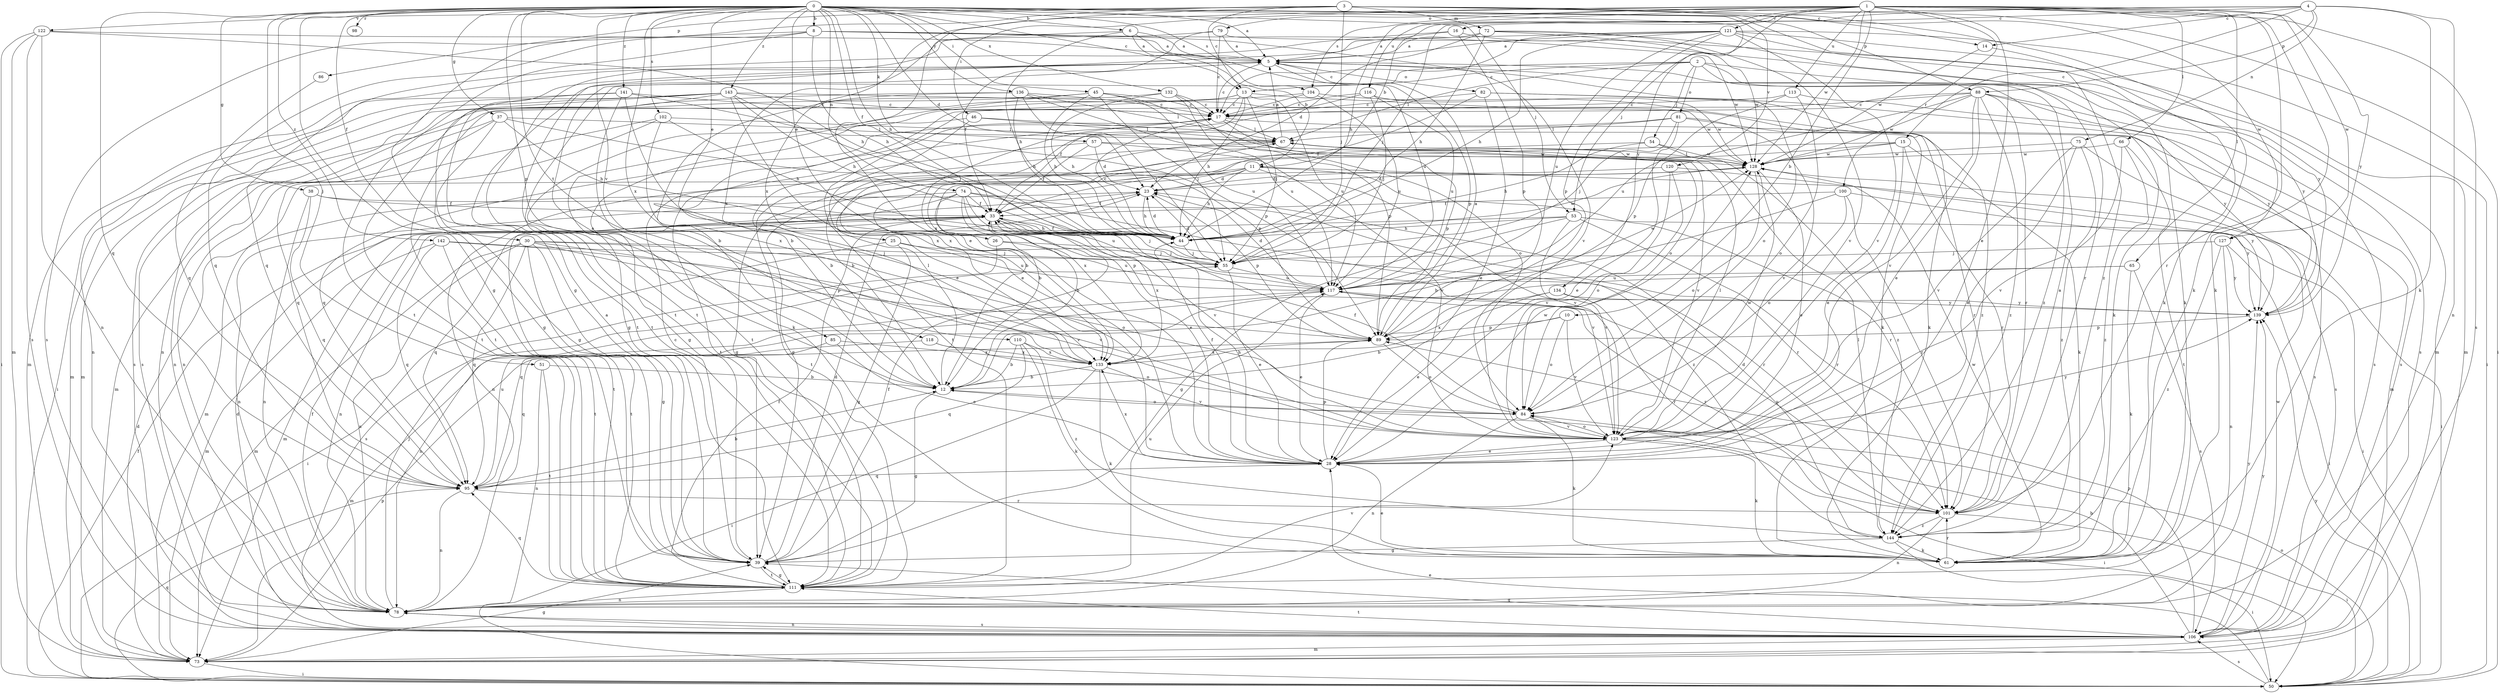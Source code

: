 strict digraph  {
0;
1;
2;
3;
4;
5;
6;
8;
10;
11;
12;
13;
14;
15;
16;
17;
23;
25;
26;
28;
30;
33;
37;
38;
39;
44;
45;
46;
50;
51;
53;
54;
55;
57;
61;
65;
66;
67;
72;
73;
74;
75;
78;
79;
81;
82;
84;
85;
86;
88;
89;
95;
98;
100;
101;
102;
104;
106;
110;
111;
113;
116;
117;
118;
120;
121;
122;
123;
127;
128;
132;
133;
134;
136;
139;
141;
142;
143;
144;
0 -> 5  [label=a];
0 -> 6  [label=b];
0 -> 8  [label=b];
0 -> 13  [label=c];
0 -> 23  [label=d];
0 -> 25  [label=e];
0 -> 26  [label=e];
0 -> 30  [label=f];
0 -> 33  [label=f];
0 -> 37  [label=g];
0 -> 38  [label=g];
0 -> 39  [label=g];
0 -> 44  [label=h];
0 -> 45  [label=i];
0 -> 51  [label=j];
0 -> 53  [label=j];
0 -> 57  [label=k];
0 -> 74  [label=n];
0 -> 85  [label=p];
0 -> 95  [label=q];
0 -> 98  [label=r];
0 -> 102  [label=s];
0 -> 104  [label=s];
0 -> 110  [label=t];
0 -> 118  [label=v];
0 -> 120  [label=v];
0 -> 127  [label=w];
0 -> 132  [label=x];
0 -> 133  [label=x];
0 -> 134  [label=y];
0 -> 136  [label=y];
0 -> 141  [label=z];
0 -> 142  [label=z];
0 -> 143  [label=z];
0 -> 144  [label=z];
1 -> 10  [label=b];
1 -> 28  [label=e];
1 -> 44  [label=h];
1 -> 46  [label=i];
1 -> 53  [label=j];
1 -> 61  [label=k];
1 -> 65  [label=l];
1 -> 66  [label=l];
1 -> 79  [label=o];
1 -> 100  [label=r];
1 -> 101  [label=r];
1 -> 104  [label=s];
1 -> 106  [label=s];
1 -> 113  [label=u];
1 -> 116  [label=u];
1 -> 121  [label=v];
1 -> 127  [label=w];
1 -> 128  [label=w];
1 -> 133  [label=x];
1 -> 139  [label=y];
2 -> 13  [label=c];
2 -> 54  [label=j];
2 -> 61  [label=k];
2 -> 67  [label=l];
2 -> 81  [label=o];
2 -> 106  [label=s];
2 -> 111  [label=t];
2 -> 139  [label=y];
3 -> 13  [label=c];
3 -> 14  [label=c];
3 -> 28  [label=e];
3 -> 39  [label=g];
3 -> 50  [label=i];
3 -> 55  [label=j];
3 -> 61  [label=k];
3 -> 72  [label=m];
3 -> 86  [label=p];
3 -> 88  [label=p];
3 -> 122  [label=v];
4 -> 11  [label=b];
4 -> 14  [label=c];
4 -> 15  [label=c];
4 -> 16  [label=c];
4 -> 55  [label=j];
4 -> 61  [label=k];
4 -> 75  [label=n];
4 -> 78  [label=n];
4 -> 88  [label=p];
5 -> 17  [label=c];
5 -> 73  [label=m];
5 -> 82  [label=o];
5 -> 84  [label=o];
5 -> 89  [label=p];
5 -> 111  [label=t];
5 -> 144  [label=z];
6 -> 5  [label=a];
6 -> 11  [label=b];
6 -> 44  [label=h];
6 -> 117  [label=u];
6 -> 133  [label=x];
8 -> 5  [label=a];
8 -> 44  [label=h];
8 -> 95  [label=q];
8 -> 106  [label=s];
8 -> 111  [label=t];
8 -> 123  [label=v];
8 -> 128  [label=w];
10 -> 12  [label=b];
10 -> 84  [label=o];
10 -> 89  [label=p];
10 -> 123  [label=v];
11 -> 12  [label=b];
11 -> 23  [label=d];
11 -> 44  [label=h];
11 -> 50  [label=i];
11 -> 78  [label=n];
11 -> 101  [label=r];
11 -> 123  [label=v];
11 -> 133  [label=x];
12 -> 5  [label=a];
12 -> 39  [label=g];
12 -> 67  [label=l];
12 -> 84  [label=o];
13 -> 17  [label=c];
13 -> 33  [label=f];
13 -> 44  [label=h];
13 -> 55  [label=j];
13 -> 73  [label=m];
13 -> 111  [label=t];
13 -> 117  [label=u];
13 -> 144  [label=z];
14 -> 61  [label=k];
14 -> 128  [label=w];
15 -> 12  [label=b];
15 -> 28  [label=e];
15 -> 39  [label=g];
15 -> 61  [label=k];
15 -> 101  [label=r];
15 -> 128  [label=w];
16 -> 5  [label=a];
16 -> 73  [label=m];
16 -> 89  [label=p];
16 -> 95  [label=q];
17 -> 67  [label=l];
17 -> 89  [label=p];
17 -> 95  [label=q];
17 -> 106  [label=s];
17 -> 111  [label=t];
23 -> 33  [label=f];
23 -> 44  [label=h];
23 -> 89  [label=p];
25 -> 39  [label=g];
25 -> 50  [label=i];
25 -> 55  [label=j];
25 -> 117  [label=u];
26 -> 55  [label=j];
26 -> 106  [label=s];
26 -> 117  [label=u];
28 -> 33  [label=f];
28 -> 44  [label=h];
28 -> 89  [label=p];
28 -> 95  [label=q];
28 -> 128  [label=w];
28 -> 133  [label=x];
30 -> 39  [label=g];
30 -> 55  [label=j];
30 -> 73  [label=m];
30 -> 78  [label=n];
30 -> 84  [label=o];
30 -> 89  [label=p];
30 -> 95  [label=q];
30 -> 111  [label=t];
30 -> 123  [label=v];
33 -> 44  [label=h];
33 -> 55  [label=j];
33 -> 73  [label=m];
33 -> 78  [label=n];
33 -> 101  [label=r];
33 -> 123  [label=v];
33 -> 133  [label=x];
37 -> 39  [label=g];
37 -> 44  [label=h];
37 -> 67  [label=l];
37 -> 73  [label=m];
37 -> 78  [label=n];
37 -> 89  [label=p];
38 -> 33  [label=f];
38 -> 78  [label=n];
38 -> 95  [label=q];
38 -> 123  [label=v];
39 -> 5  [label=a];
39 -> 17  [label=c];
39 -> 23  [label=d];
39 -> 33  [label=f];
39 -> 111  [label=t];
44 -> 17  [label=c];
44 -> 23  [label=d];
44 -> 33  [label=f];
44 -> 55  [label=j];
44 -> 128  [label=w];
45 -> 17  [label=c];
45 -> 39  [label=g];
45 -> 44  [label=h];
45 -> 55  [label=j];
45 -> 78  [label=n];
45 -> 84  [label=o];
45 -> 117  [label=u];
46 -> 39  [label=g];
46 -> 67  [label=l];
46 -> 73  [label=m];
46 -> 133  [label=x];
50 -> 28  [label=e];
50 -> 33  [label=f];
50 -> 84  [label=o];
50 -> 95  [label=q];
50 -> 106  [label=s];
50 -> 139  [label=y];
51 -> 12  [label=b];
51 -> 78  [label=n];
51 -> 111  [label=t];
53 -> 39  [label=g];
53 -> 44  [label=h];
53 -> 50  [label=i];
53 -> 95  [label=q];
53 -> 101  [label=r];
53 -> 123  [label=v];
54 -> 39  [label=g];
54 -> 44  [label=h];
54 -> 128  [label=w];
54 -> 144  [label=z];
55 -> 23  [label=d];
55 -> 28  [label=e];
55 -> 117  [label=u];
57 -> 12  [label=b];
57 -> 23  [label=d];
57 -> 33  [label=f];
57 -> 123  [label=v];
57 -> 128  [label=w];
61 -> 28  [label=e];
61 -> 101  [label=r];
61 -> 128  [label=w];
65 -> 61  [label=k];
65 -> 95  [label=q];
65 -> 106  [label=s];
65 -> 117  [label=u];
66 -> 111  [label=t];
66 -> 123  [label=v];
66 -> 128  [label=w];
66 -> 144  [label=z];
67 -> 5  [label=a];
67 -> 12  [label=b];
67 -> 111  [label=t];
67 -> 123  [label=v];
67 -> 128  [label=w];
72 -> 5  [label=a];
72 -> 23  [label=d];
72 -> 44  [label=h];
72 -> 101  [label=r];
72 -> 123  [label=v];
72 -> 128  [label=w];
73 -> 23  [label=d];
73 -> 39  [label=g];
73 -> 50  [label=i];
73 -> 89  [label=p];
74 -> 12  [label=b];
74 -> 28  [label=e];
74 -> 33  [label=f];
74 -> 78  [label=n];
74 -> 89  [label=p];
74 -> 101  [label=r];
74 -> 111  [label=t];
74 -> 117  [label=u];
74 -> 144  [label=z];
75 -> 28  [label=e];
75 -> 106  [label=s];
75 -> 123  [label=v];
75 -> 128  [label=w];
75 -> 144  [label=z];
78 -> 33  [label=f];
78 -> 55  [label=j];
78 -> 106  [label=s];
78 -> 139  [label=y];
79 -> 5  [label=a];
79 -> 17  [label=c];
79 -> 33  [label=f];
79 -> 61  [label=k];
79 -> 111  [label=t];
81 -> 28  [label=e];
81 -> 55  [label=j];
81 -> 67  [label=l];
81 -> 101  [label=r];
81 -> 123  [label=v];
81 -> 133  [label=x];
82 -> 17  [label=c];
82 -> 28  [label=e];
82 -> 33  [label=f];
82 -> 61  [label=k];
82 -> 139  [label=y];
84 -> 33  [label=f];
84 -> 61  [label=k];
84 -> 78  [label=n];
84 -> 123  [label=v];
85 -> 28  [label=e];
85 -> 95  [label=q];
85 -> 133  [label=x];
86 -> 95  [label=q];
88 -> 17  [label=c];
88 -> 28  [label=e];
88 -> 101  [label=r];
88 -> 106  [label=s];
88 -> 111  [label=t];
88 -> 117  [label=u];
88 -> 123  [label=v];
88 -> 128  [label=w];
88 -> 139  [label=y];
88 -> 144  [label=z];
89 -> 5  [label=a];
89 -> 84  [label=o];
89 -> 133  [label=x];
95 -> 12  [label=b];
95 -> 78  [label=n];
95 -> 101  [label=r];
95 -> 117  [label=u];
100 -> 12  [label=b];
100 -> 33  [label=f];
100 -> 84  [label=o];
100 -> 101  [label=r];
100 -> 139  [label=y];
101 -> 5  [label=a];
101 -> 50  [label=i];
101 -> 78  [label=n];
101 -> 117  [label=u];
101 -> 144  [label=z];
102 -> 44  [label=h];
102 -> 67  [label=l];
102 -> 78  [label=n];
102 -> 95  [label=q];
102 -> 133  [label=x];
104 -> 12  [label=b];
104 -> 17  [label=c];
104 -> 61  [label=k];
104 -> 117  [label=u];
106 -> 12  [label=b];
106 -> 23  [label=d];
106 -> 39  [label=g];
106 -> 73  [label=m];
106 -> 78  [label=n];
106 -> 89  [label=p];
106 -> 111  [label=t];
106 -> 128  [label=w];
106 -> 139  [label=y];
110 -> 12  [label=b];
110 -> 61  [label=k];
110 -> 95  [label=q];
110 -> 133  [label=x];
110 -> 144  [label=z];
111 -> 33  [label=f];
111 -> 39  [label=g];
111 -> 78  [label=n];
111 -> 95  [label=q];
111 -> 117  [label=u];
111 -> 123  [label=v];
113 -> 17  [label=c];
113 -> 84  [label=o];
113 -> 89  [label=p];
113 -> 106  [label=s];
116 -> 17  [label=c];
116 -> 55  [label=j];
116 -> 117  [label=u];
116 -> 128  [label=w];
116 -> 133  [label=x];
117 -> 23  [label=d];
117 -> 28  [label=e];
117 -> 78  [label=n];
117 -> 101  [label=r];
117 -> 128  [label=w];
117 -> 139  [label=y];
118 -> 73  [label=m];
118 -> 84  [label=o];
118 -> 133  [label=x];
120 -> 23  [label=d];
120 -> 84  [label=o];
120 -> 123  [label=v];
120 -> 139  [label=y];
121 -> 5  [label=a];
121 -> 17  [label=c];
121 -> 44  [label=h];
121 -> 50  [label=i];
121 -> 73  [label=m];
121 -> 89  [label=p];
121 -> 111  [label=t];
121 -> 117  [label=u];
121 -> 123  [label=v];
121 -> 139  [label=y];
122 -> 5  [label=a];
122 -> 44  [label=h];
122 -> 50  [label=i];
122 -> 73  [label=m];
122 -> 78  [label=n];
122 -> 106  [label=s];
123 -> 28  [label=e];
123 -> 50  [label=i];
123 -> 61  [label=k];
123 -> 67  [label=l];
123 -> 84  [label=o];
123 -> 128  [label=w];
123 -> 139  [label=y];
127 -> 50  [label=i];
127 -> 55  [label=j];
127 -> 78  [label=n];
127 -> 139  [label=y];
127 -> 144  [label=z];
128 -> 23  [label=d];
128 -> 28  [label=e];
128 -> 67  [label=l];
128 -> 73  [label=m];
128 -> 84  [label=o];
132 -> 17  [label=c];
132 -> 44  [label=h];
132 -> 84  [label=o];
132 -> 111  [label=t];
132 -> 117  [label=u];
133 -> 12  [label=b];
133 -> 50  [label=i];
133 -> 61  [label=k];
133 -> 123  [label=v];
134 -> 28  [label=e];
134 -> 101  [label=r];
134 -> 133  [label=x];
134 -> 139  [label=y];
136 -> 12  [label=b];
136 -> 17  [label=c];
136 -> 44  [label=h];
136 -> 55  [label=j];
136 -> 67  [label=l];
136 -> 89  [label=p];
136 -> 106  [label=s];
139 -> 89  [label=p];
141 -> 17  [label=c];
141 -> 28  [label=e];
141 -> 39  [label=g];
141 -> 61  [label=k];
141 -> 78  [label=n];
141 -> 89  [label=p];
142 -> 55  [label=j];
142 -> 73  [label=m];
142 -> 95  [label=q];
142 -> 111  [label=t];
142 -> 123  [label=v];
143 -> 17  [label=c];
143 -> 28  [label=e];
143 -> 44  [label=h];
143 -> 50  [label=i];
143 -> 55  [label=j];
143 -> 73  [label=m];
143 -> 106  [label=s];
143 -> 111  [label=t];
143 -> 128  [label=w];
144 -> 23  [label=d];
144 -> 39  [label=g];
144 -> 50  [label=i];
144 -> 61  [label=k];
144 -> 67  [label=l];
}
